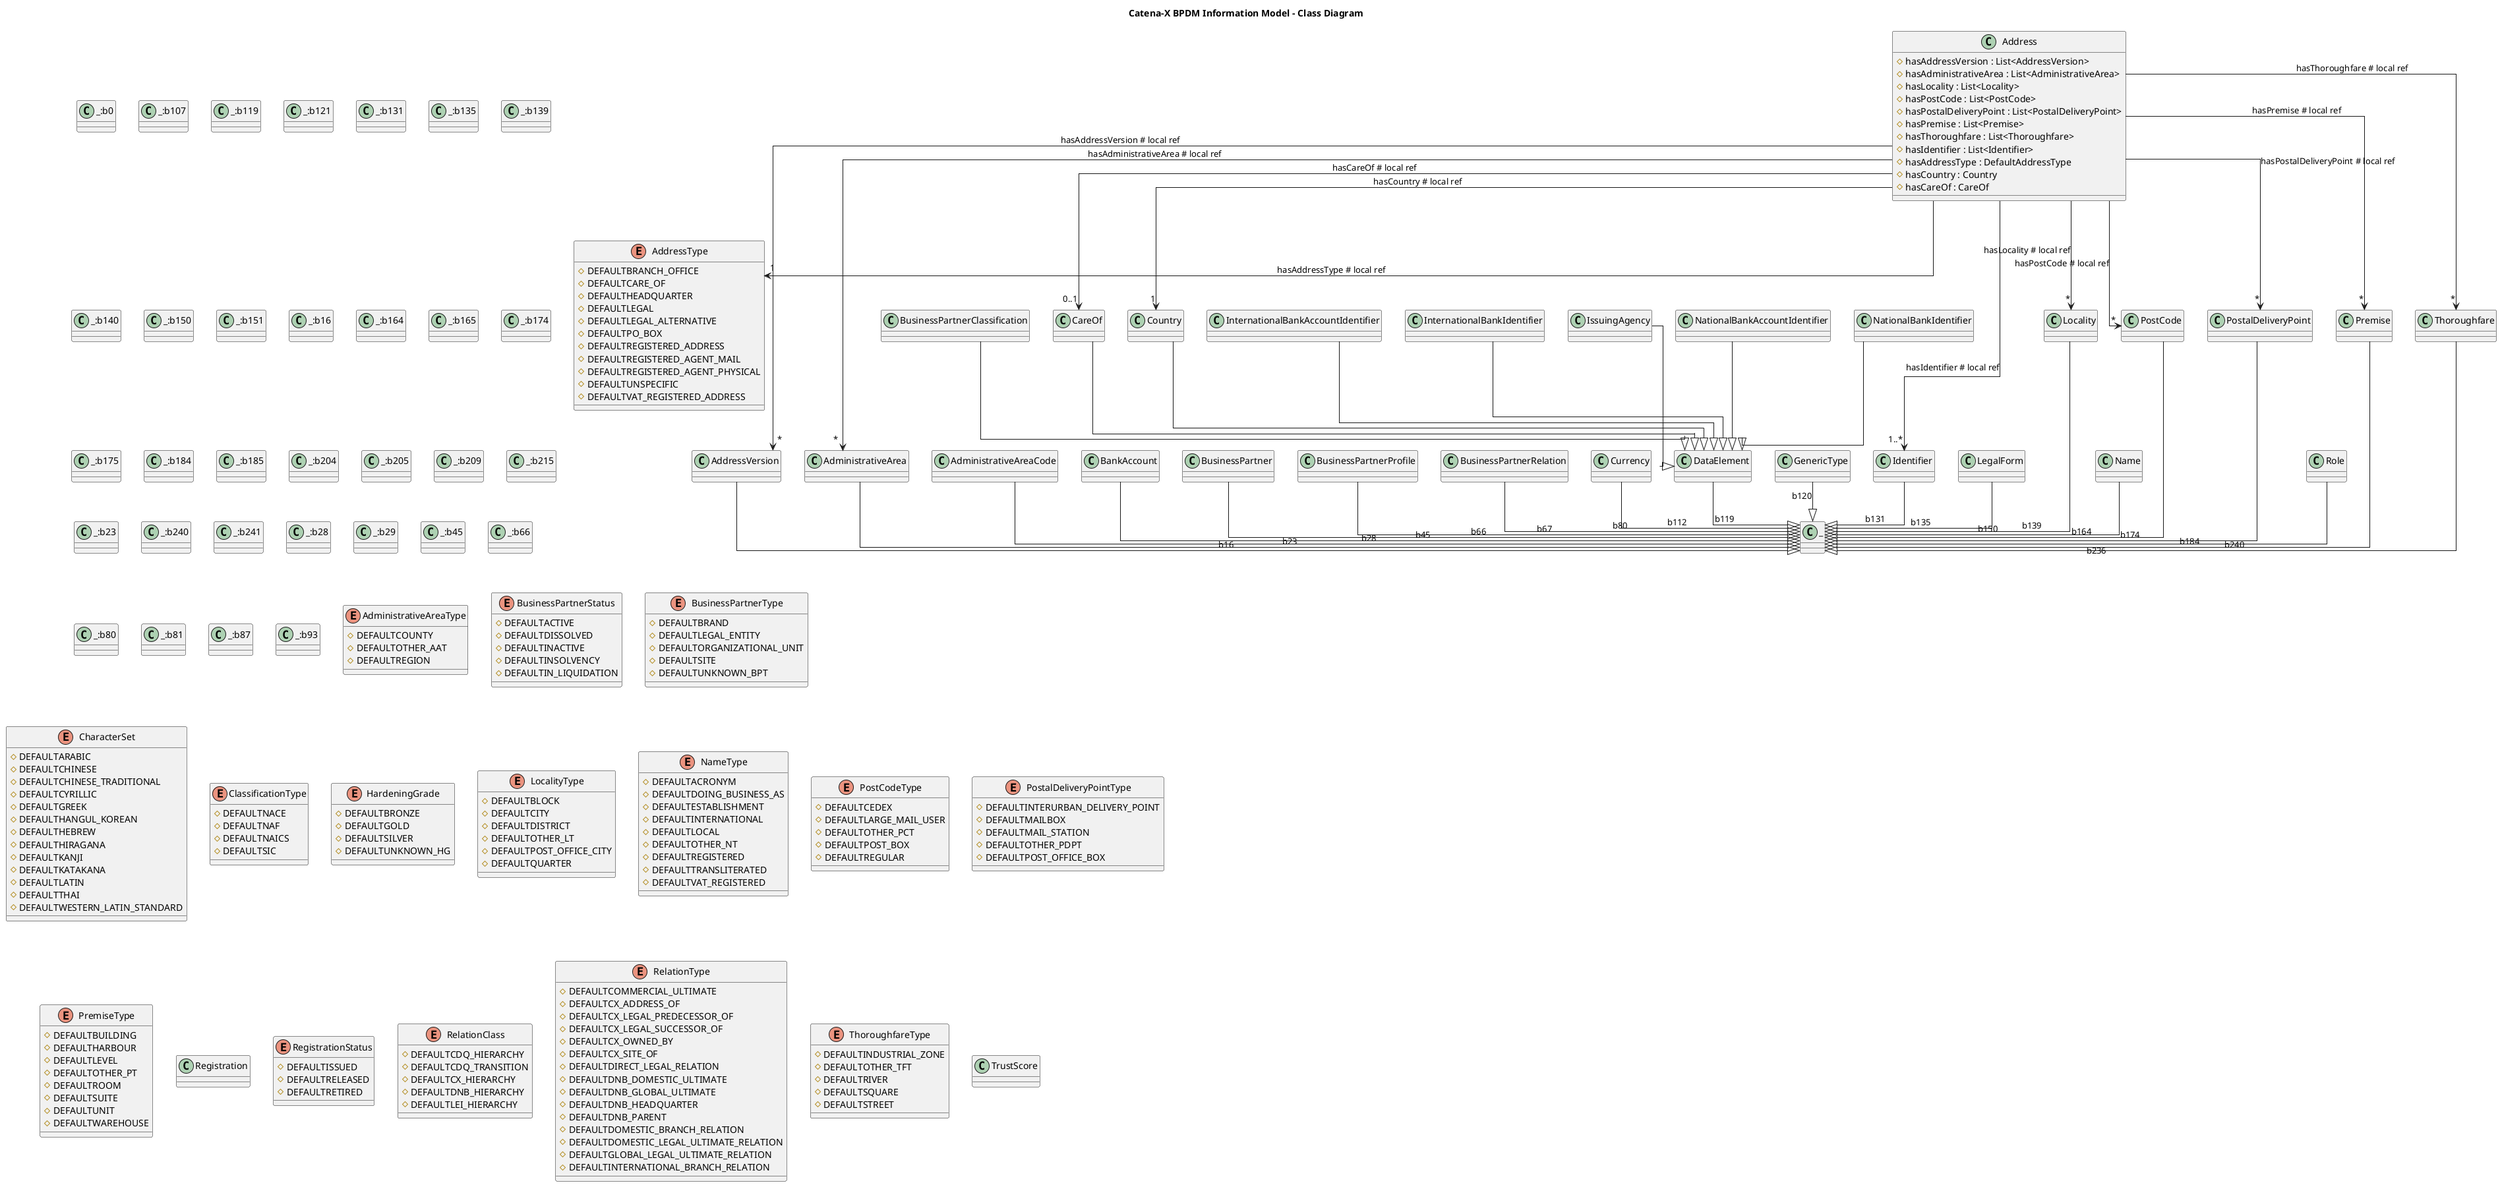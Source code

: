 @startuml

skinparam linetype ortho
title Catena-X BPDM Information Model - Class Diagram

class _:b0 {

}


class _:b107 {

}


class _:b119 {

}


class _:b121 {

}


class _:b131 {

}


class _:b135 {

}


class _:b139 {

}


class _:b140 {

}


class _:b150 {

}


class _:b151 {

}


class _:b16 {

}


class _:b164 {

}


class _:b165 {

}


class _:b174 {

}


class _:b175 {

}


class _:b184 {

}


class _:b185 {

}


class _:b204 {

}


class _:b205 {

}


class _:b209 {

}


class _:b215 {

}


class _:b23 {

}


class _:b240 {

}


class _:b241 {

}


class _:b28 {

}


class _:b29 {

}


class _:b45 {

}


class _:b66 {

}


class _:b80 {

}


class _:b81 {

}


class _:b87 {

}


class _:b93 {

}


class Address {
# hasAddressVersion : List<AddressVersion>
# hasAdministrativeArea : List<AdministrativeArea>
# hasLocality : List<Locality>
# hasPostCode : List<PostCode>
# hasPostalDeliveryPoint : List<PostalDeliveryPoint>
# hasPremise : List<Premise>
# hasThoroughfare : List<Thoroughfare>
# hasIdentifier : List<Identifier>
# hasAddressType : DefaultAddressType
# hasCountry : Country
# hasCareOf : CareOf
}


enum AddressType {
# DEFAULTBRANCH_OFFICE
# DEFAULTCARE_OF
# DEFAULTHEADQUARTER
# DEFAULTLEGAL
# DEFAULTLEGAL_ALTERNATIVE
# DEFAULTPO_BOX
# DEFAULTREGISTERED_ADDRESS
# DEFAULTREGISTERED_AGENT_MAIL
# DEFAULTREGISTERED_AGENT_PHYSICAL
# DEFAULTUNSPECIFIC
# DEFAULTVAT_REGISTERED_ADDRESS
}


class AddressVersion {

}


class AdministrativeArea {

}


class AdministrativeAreaCode {

}


enum AdministrativeAreaType {
# DEFAULTCOUNTY
# DEFAULTOTHER_AAT
# DEFAULTREGION
}


class BankAccount {

}


class BusinessPartner {

}


class BusinessPartnerClassification {

}


class BusinessPartnerProfile {

}


class BusinessPartnerRelation {

}


enum BusinessPartnerStatus {
# DEFAULTACTIVE
# DEFAULTDISSOLVED
# DEFAULTINACTIVE
# DEFAULTINSOLVENCY
# DEFAULTIN_LIQUIDATION
}


enum BusinessPartnerType {
# DEFAULTBRAND
# DEFAULTLEGAL_ENTITY
# DEFAULTORGANIZATIONAL_UNIT
# DEFAULTSITE
# DEFAULTUNKNOWN_BPT
}


class CareOf {

}


enum CharacterSet {
# DEFAULTARABIC
# DEFAULTCHINESE
# DEFAULTCHINESE_TRADITIONAL
# DEFAULTCYRILLIC
# DEFAULTGREEK
# DEFAULTHANGUL_KOREAN
# DEFAULTHEBREW
# DEFAULTHIRAGANA
# DEFAULTKANJI
# DEFAULTKATAKANA
# DEFAULTLATIN
# DEFAULTTHAI
# DEFAULTWESTERN_LATIN_STANDARD
}


enum ClassificationType {
# DEFAULTNACE
# DEFAULTNAF
# DEFAULTNAICS
# DEFAULTSIC
}


class Country {

}


class Currency {

}


class DataElement {

}


class GenericType {

}


enum HardeningGrade {
# DEFAULTBRONZE
# DEFAULTGOLD
# DEFAULTSILVER
# DEFAULTUNKNOWN_HG
}


class Identifier {

}


class InternationalBankAccountIdentifier {

}


class InternationalBankIdentifier {

}


class IssuingAgency {

}


class LegalForm {

}


class Locality {

}


enum LocalityType {
# DEFAULTBLOCK
# DEFAULTCITY
# DEFAULTDISTRICT
# DEFAULTOTHER_LT
# DEFAULTPOST_OFFICE_CITY
# DEFAULTQUARTER
}


class Name {

}


enum NameType {
# DEFAULTACRONYM
# DEFAULTDOING_BUSINESS_AS
# DEFAULTESTABLISHMENT
# DEFAULTINTERNATIONAL
# DEFAULTLOCAL
# DEFAULTOTHER_NT
# DEFAULTREGISTERED
# DEFAULTTRANSLITERATED
# DEFAULTVAT_REGISTERED
}


class NationalBankAccountIdentifier {

}


class NationalBankIdentifier {

}


class PostCode {

}


enum PostCodeType {
# DEFAULTCEDEX
# DEFAULTLARGE_MAIL_USER
# DEFAULTOTHER_PCT
# DEFAULTPOST_BOX
# DEFAULTREGULAR
}


class PostalDeliveryPoint {

}


enum PostalDeliveryPointType {
# DEFAULTINTERURBAN_DELIVERY_POINT
# DEFAULTMAILBOX
# DEFAULTMAIL_STATION
# DEFAULTOTHER_PDPT
# DEFAULTPOST_OFFICE_BOX
}


class Premise {

}


enum PremiseType {
# DEFAULTBUILDING
# DEFAULTHARBOUR
# DEFAULTLEVEL
# DEFAULTOTHER_PT
# DEFAULTROOM
# DEFAULTSUITE
# DEFAULTUNIT
# DEFAULTWAREHOUSE
}


class Registration {

}


enum RegistrationStatus {
# DEFAULTISSUED
# DEFAULTRELEASED
# DEFAULTRETIRED
}


enum RelationClass {
# DEFAULTCDQ_HIERARCHY
# DEFAULTCDQ_TRANSITION
# DEFAULTCX_HIERARCHY
# DEFAULTDNB_HIERARCHY
# DEFAULTLEI_HIERARCHY
}


enum RelationType {
# DEFAULTCOMMERCIAL_ULTIMATE
# DEFAULTCX_ADDRESS_OF
# DEFAULTCX_LEGAL_PREDECESSOR_OF
# DEFAULTCX_LEGAL_SUCCESSOR_OF
# DEFAULTCX_OWNED_BY
# DEFAULTCX_SITE_OF
# DEFAULTDIRECT_LEGAL_RELATION
# DEFAULTDNB_DOMESTIC_ULTIMATE
# DEFAULTDNB_GLOBAL_ULTIMATE
# DEFAULTDNB_HEADQUARTER
# DEFAULTDNB_PARENT
# DEFAULTDOMESTIC_BRANCH_RELATION
# DEFAULTDOMESTIC_LEGAL_ULTIMATE_RELATION
# DEFAULTGLOBAL_LEGAL_ULTIMATE_RELATION
# DEFAULTINTERNATIONAL_BRANCH_RELATION
}


class Role {

}


class Thoroughfare {

}


enum ThoroughfareType {
# DEFAULTINDUSTRIAL_ZONE
# DEFAULTOTHER_TFT
# DEFAULTRIVER
# DEFAULTSQUARE
# DEFAULTSTREET
}


class TrustScore {

}

Address -->  "*" AddressVersion: hasAddressVersion # local ref

Address -->  "*" AdministrativeArea: hasAdministrativeArea # local ref

Address -->  "*" Locality: hasLocality # local ref

Address -->  "*" PostCode: hasPostCode # local ref

Address -->  "*" PostalDeliveryPoint: hasPostalDeliveryPoint # local ref

Address -->  "*" Premise: hasPremise # local ref

Address -->  "*" Thoroughfare: hasThoroughfare # local ref

Address -->  "1..*" Identifier: hasIdentifier # local ref

Address -->  "1" AddressType: hasAddressType # local ref

Address -->  "1" Country: hasCountry # local ref

Address -->  "0..1" CareOf: hasCareOf # local ref
BusinessPartner --|> _:b66


Role --|> _:b236


AddressVersion --|> _:b16


AdministrativeArea --|> _:b23


Locality --|> _:b139


PostCode --|> _:b164


PostalDeliveryPoint --|> _:b174


Premise --|> _:b184


Thoroughfare --|> _:b240


Identifier --|> _:b131


Country --|> DataElement


CareOf --|> DataElement


AdministrativeAreaCode --|> _:b28


GenericType --|> _:b120


BankAccount --|> _:b45


Currency --|> _:b112


InternationalBankAccountIdentifier --|> DataElement


InternationalBankIdentifier --|> DataElement


NationalBankAccountIdentifier --|> DataElement


NationalBankIdentifier --|> DataElement


BusinessPartnerRelation --|> _:b80


LegalForm --|> _:b135


Name --|> _:b150


BusinessPartnerProfile --|> _:b67


BusinessPartnerClassification --|> DataElement


DataElement --|> _:b119


IssuingAgency --|> DataElement
@enduml
